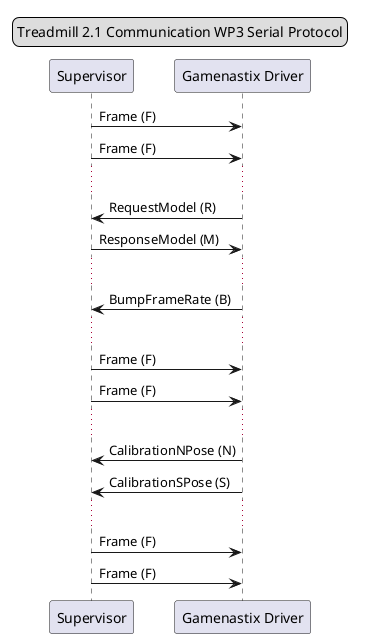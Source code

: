 @startuml

legend top center
Treadmill 2.1 Communication WP3 Serial Protocol
end legend

participant "Supervisor" as SUPERVISOR
participant "Gamenastix Driver" as DRIVER

SUPERVISOR -> DRIVER: Frame (F)
SUPERVISOR -> DRIVER: Frame (F)
...
DRIVER -> SUPERVISOR: RequestModel (R)
SUPERVISOR -> DRIVER: ResponseModel (M)
...
DRIVER -> SUPERVISOR: BumpFrameRate (B)
...
SUPERVISOR -> DRIVER: Frame (F)
SUPERVISOR -> DRIVER: Frame (F)
...
DRIVER -> SUPERVISOR: CalibrationNPose (N)
DRIVER -> SUPERVISOR: CalibrationSPose (S)
...
SUPERVISOR -> DRIVER: Frame (F)
SUPERVISOR -> DRIVER: Frame (F)

@enduml